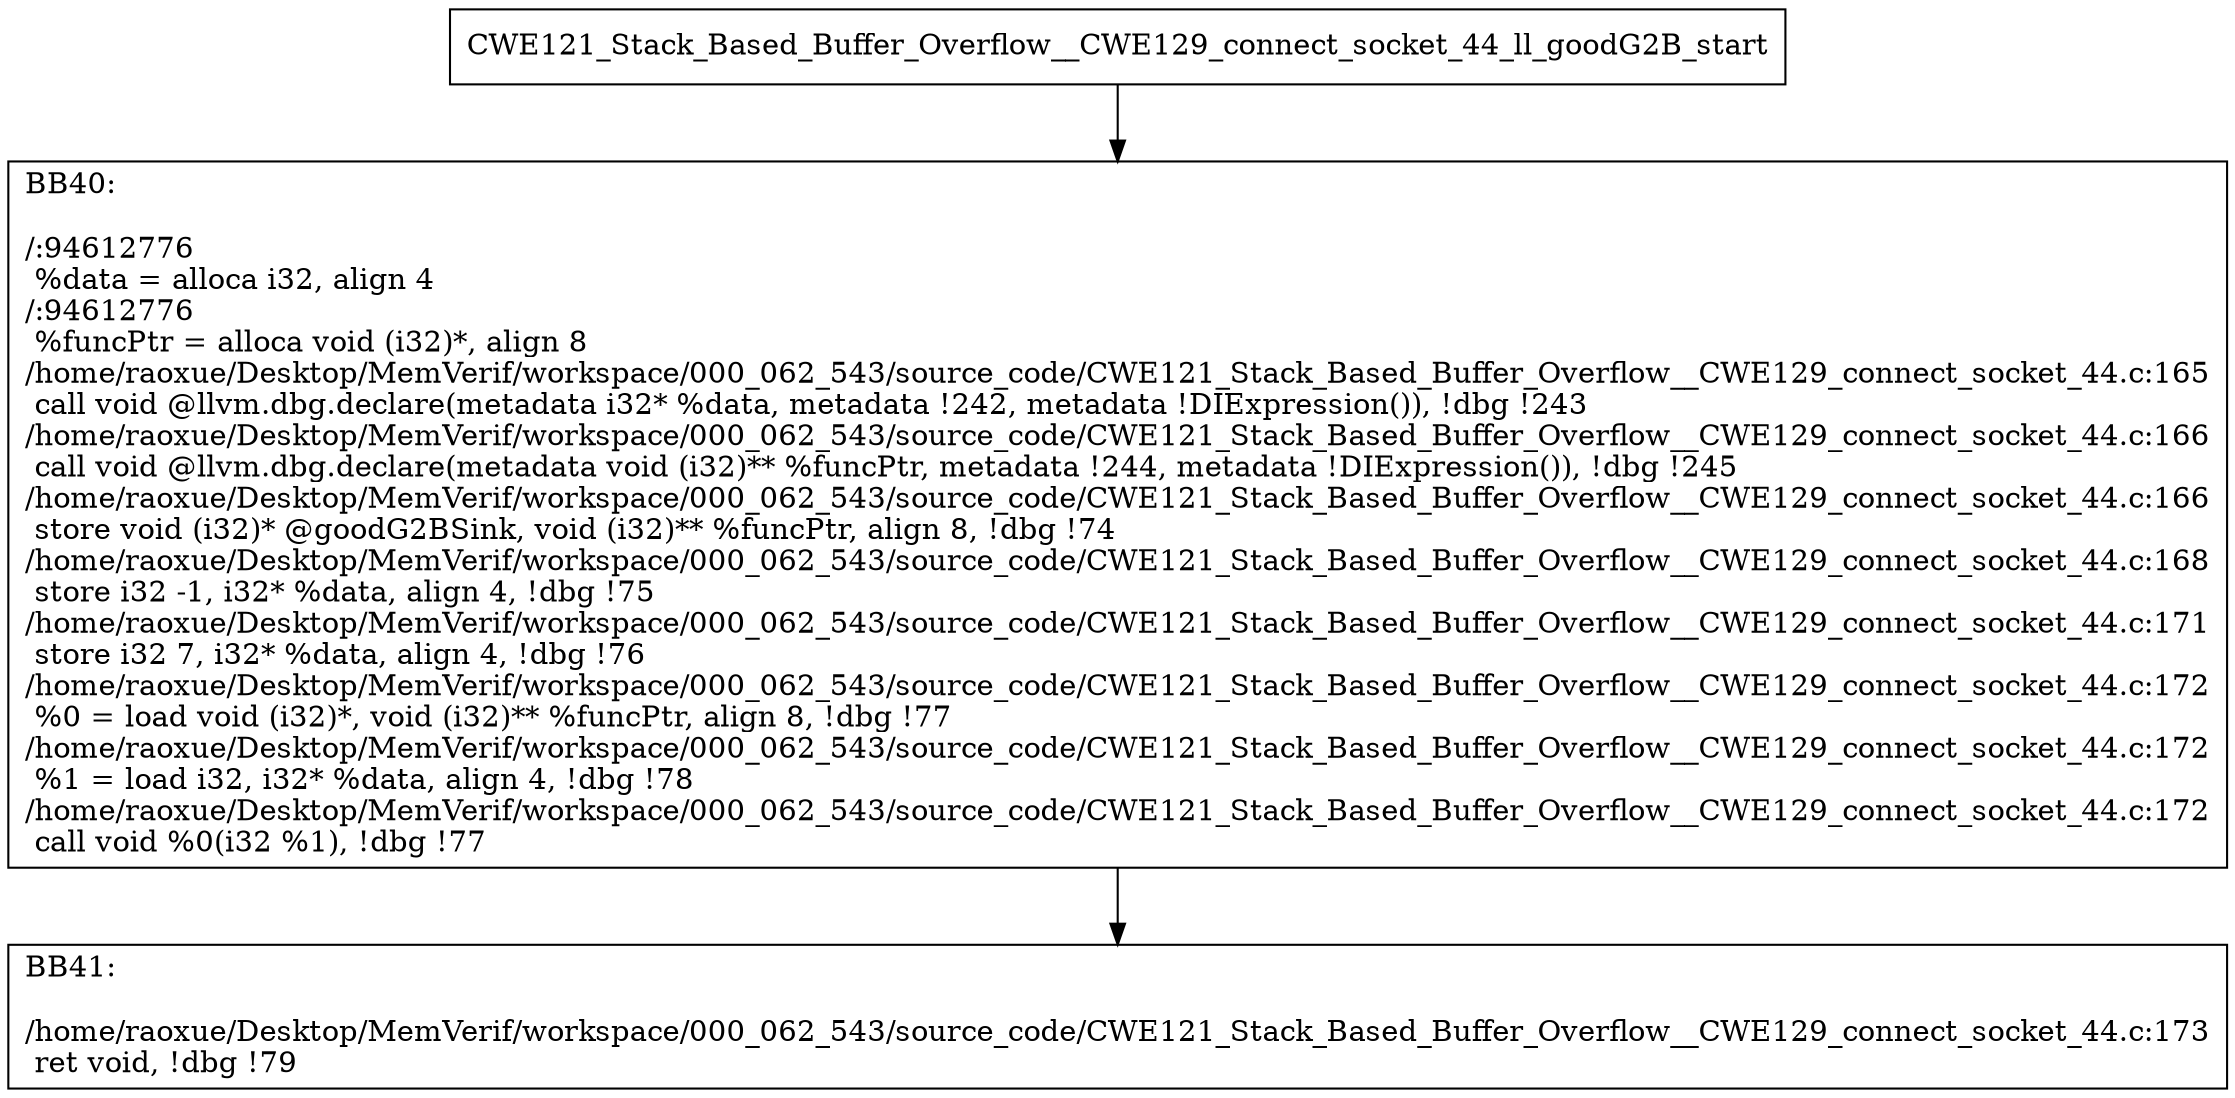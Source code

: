 digraph "CFG for'CWE121_Stack_Based_Buffer_Overflow__CWE129_connect_socket_44_ll_goodG2B' function" {
	BBCWE121_Stack_Based_Buffer_Overflow__CWE129_connect_socket_44_ll_goodG2B_start[shape=record,label="{CWE121_Stack_Based_Buffer_Overflow__CWE129_connect_socket_44_ll_goodG2B_start}"];
	BBCWE121_Stack_Based_Buffer_Overflow__CWE129_connect_socket_44_ll_goodG2B_start-> CWE121_Stack_Based_Buffer_Overflow__CWE129_connect_socket_44_ll_goodG2BBB40;
	CWE121_Stack_Based_Buffer_Overflow__CWE129_connect_socket_44_ll_goodG2BBB40 [shape=record, label="{BB40:\l\l/:94612776\l
  %data = alloca i32, align 4\l
/:94612776\l
  %funcPtr = alloca void (i32)*, align 8\l
/home/raoxue/Desktop/MemVerif/workspace/000_062_543/source_code/CWE121_Stack_Based_Buffer_Overflow__CWE129_connect_socket_44.c:165\l
  call void @llvm.dbg.declare(metadata i32* %data, metadata !242, metadata !DIExpression()), !dbg !243\l
/home/raoxue/Desktop/MemVerif/workspace/000_062_543/source_code/CWE121_Stack_Based_Buffer_Overflow__CWE129_connect_socket_44.c:166\l
  call void @llvm.dbg.declare(metadata void (i32)** %funcPtr, metadata !244, metadata !DIExpression()), !dbg !245\l
/home/raoxue/Desktop/MemVerif/workspace/000_062_543/source_code/CWE121_Stack_Based_Buffer_Overflow__CWE129_connect_socket_44.c:166\l
  store void (i32)* @goodG2BSink, void (i32)** %funcPtr, align 8, !dbg !74\l
/home/raoxue/Desktop/MemVerif/workspace/000_062_543/source_code/CWE121_Stack_Based_Buffer_Overflow__CWE129_connect_socket_44.c:168\l
  store i32 -1, i32* %data, align 4, !dbg !75\l
/home/raoxue/Desktop/MemVerif/workspace/000_062_543/source_code/CWE121_Stack_Based_Buffer_Overflow__CWE129_connect_socket_44.c:171\l
  store i32 7, i32* %data, align 4, !dbg !76\l
/home/raoxue/Desktop/MemVerif/workspace/000_062_543/source_code/CWE121_Stack_Based_Buffer_Overflow__CWE129_connect_socket_44.c:172\l
  %0 = load void (i32)*, void (i32)** %funcPtr, align 8, !dbg !77\l
/home/raoxue/Desktop/MemVerif/workspace/000_062_543/source_code/CWE121_Stack_Based_Buffer_Overflow__CWE129_connect_socket_44.c:172\l
  %1 = load i32, i32* %data, align 4, !dbg !78\l
/home/raoxue/Desktop/MemVerif/workspace/000_062_543/source_code/CWE121_Stack_Based_Buffer_Overflow__CWE129_connect_socket_44.c:172\l
  call void %0(i32 %1), !dbg !77\l
}"];
	CWE121_Stack_Based_Buffer_Overflow__CWE129_connect_socket_44_ll_goodG2BBB40-> CWE121_Stack_Based_Buffer_Overflow__CWE129_connect_socket_44_ll_goodG2BBB41;
	CWE121_Stack_Based_Buffer_Overflow__CWE129_connect_socket_44_ll_goodG2BBB41 [shape=record, label="{BB41:\l\l/home/raoxue/Desktop/MemVerif/workspace/000_062_543/source_code/CWE121_Stack_Based_Buffer_Overflow__CWE129_connect_socket_44.c:173\l
  ret void, !dbg !79\l
}"];
}

